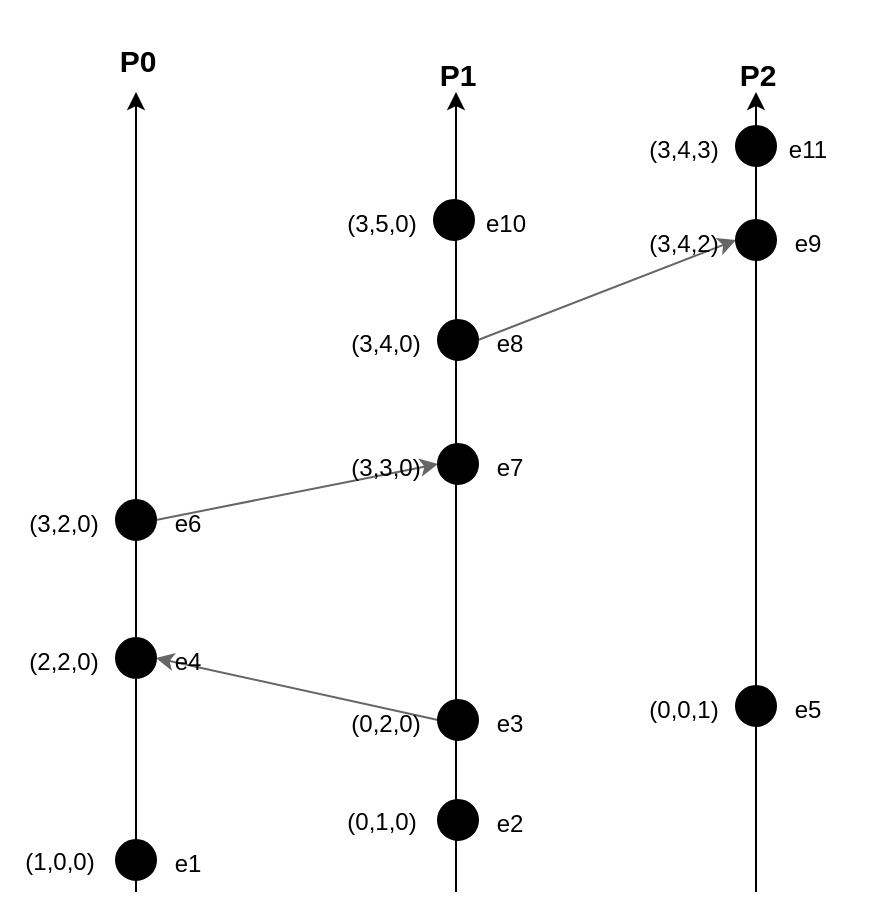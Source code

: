 <mxfile version="22.1.2" type="device" pages="2">
  <diagram name="vectorclock" id="mvJ5PB_zIxOmaFVyFYum">
    <mxGraphModel dx="940" dy="550" grid="1" gridSize="10" guides="1" tooltips="1" connect="1" arrows="1" fold="1" page="1" pageScale="1" pageWidth="4681" pageHeight="3300" math="0" shadow="0">
      <root>
        <mxCell id="0" />
        <mxCell id="1" parent="0" />
        <mxCell id="xpLbJqiMKpqN67bAywRI-43" style="rounded=0;orthogonalLoop=1;jettySize=auto;html=1;exitX=1;exitY=0.5;exitDx=0;exitDy=0;entryX=0;entryY=0.5;entryDx=0;entryDy=0;fillColor=#f5f5f5;strokeColor=#666666;" parent="1" source="xpLbJqiMKpqN67bAywRI-38" target="xpLbJqiMKpqN67bAywRI-41" edge="1">
          <mxGeometry relative="1" as="geometry" />
        </mxCell>
        <mxCell id="xpLbJqiMKpqN67bAywRI-36" style="rounded=0;orthogonalLoop=1;jettySize=auto;html=1;exitX=1;exitY=0.5;exitDx=0;exitDy=0;entryX=0;entryY=0.5;entryDx=0;entryDy=0;fillColor=#f5f5f5;strokeColor=#666666;" parent="1" source="xpLbJqiMKpqN67bAywRI-30" target="xpLbJqiMKpqN67bAywRI-33" edge="1">
          <mxGeometry relative="1" as="geometry" />
        </mxCell>
        <mxCell id="xpLbJqiMKpqN67bAywRI-22" style="rounded=0;orthogonalLoop=1;jettySize=auto;html=1;exitX=0;exitY=0.5;exitDx=0;exitDy=0;entryX=1;entryY=0.5;entryDx=0;entryDy=0;fillColor=#f5f5f5;strokeColor=#666666;" parent="1" source="xpLbJqiMKpqN67bAywRI-12" target="xpLbJqiMKpqN67bAywRI-20" edge="1">
          <mxGeometry relative="1" as="geometry">
            <mxPoint x="940" y="550" as="targetPoint" />
          </mxGeometry>
        </mxCell>
        <mxCell id="xpLbJqiMKpqN67bAywRI-7" value="e1" style="text;html=1;strokeColor=none;fillColor=none;align=center;verticalAlign=middle;whiteSpace=wrap;rounded=0;" parent="1" vertex="1">
          <mxGeometry x="866" y="651" width="60" height="30" as="geometry" />
        </mxCell>
        <mxCell id="aGmxjaSEF1w1kjYjjF3X-1" value="" style="endArrow=classic;html=1;rounded=0;" parent="1" edge="1">
          <mxGeometry width="50" height="50" relative="1" as="geometry">
            <mxPoint x="870" y="680" as="sourcePoint" />
            <mxPoint x="870" y="280" as="targetPoint" />
          </mxGeometry>
        </mxCell>
        <mxCell id="aGmxjaSEF1w1kjYjjF3X-4" value="&lt;b&gt;&lt;font style=&quot;font-size: 15px;&quot;&gt;P0&lt;/font&gt;&lt;/b&gt;" style="text;html=1;strokeColor=none;fillColor=none;align=center;verticalAlign=middle;whiteSpace=wrap;rounded=0;flipV=0;flipH=1;direction=north;" parent="1" vertex="1">
          <mxGeometry x="856" y="234" width="30" height="60" as="geometry" />
        </mxCell>
        <mxCell id="aGmxjaSEF1w1kjYjjF3X-5" value="&lt;b&gt;&lt;font style=&quot;font-size: 15px;&quot;&gt;P1&lt;br&gt;&lt;/font&gt;&lt;/b&gt;" style="text;html=1;strokeColor=none;fillColor=none;align=center;verticalAlign=middle;whiteSpace=wrap;rounded=0;flipV=0;flipH=1;direction=north;" parent="1" vertex="1">
          <mxGeometry x="1016" y="241" width="30" height="60" as="geometry" />
        </mxCell>
        <mxCell id="aGmxjaSEF1w1kjYjjF3X-6" value="&lt;b&gt;&lt;font style=&quot;font-size: 15px;&quot;&gt;P2&lt;/font&gt;&lt;/b&gt;" style="text;html=1;strokeColor=none;fillColor=none;align=center;verticalAlign=middle;whiteSpace=wrap;rounded=0;flipV=0;flipH=1;direction=north;" parent="1" vertex="1">
          <mxGeometry x="1166" y="241" width="30" height="60" as="geometry" />
        </mxCell>
        <mxCell id="xpLbJqiMKpqN67bAywRI-1" value="" style="endArrow=classic;html=1;rounded=0;" parent="1" edge="1">
          <mxGeometry width="50" height="50" relative="1" as="geometry">
            <mxPoint x="1180" y="680" as="sourcePoint" />
            <mxPoint x="1180" y="280" as="targetPoint" />
          </mxGeometry>
        </mxCell>
        <mxCell id="xpLbJqiMKpqN67bAywRI-2" value="" style="endArrow=classic;html=1;rounded=0;" parent="1" edge="1">
          <mxGeometry width="50" height="50" relative="1" as="geometry">
            <mxPoint x="1030" y="680" as="sourcePoint" />
            <mxPoint x="1030" y="280" as="targetPoint" />
          </mxGeometry>
        </mxCell>
        <mxCell id="xpLbJqiMKpqN67bAywRI-3" value="" style="ellipse;whiteSpace=wrap;html=1;aspect=fixed;fillColor=#000000;" parent="1" vertex="1">
          <mxGeometry x="860" y="654" width="20" height="20" as="geometry" />
        </mxCell>
        <mxCell id="xpLbJqiMKpqN67bAywRI-6" value="(1,0,0)" style="text;html=1;strokeColor=none;fillColor=none;align=center;verticalAlign=middle;whiteSpace=wrap;rounded=0;" parent="1" vertex="1">
          <mxGeometry x="802" y="650" width="60" height="30" as="geometry" />
        </mxCell>
        <mxCell id="xpLbJqiMKpqN67bAywRI-8" value="e2" style="text;html=1;strokeColor=none;fillColor=none;align=center;verticalAlign=middle;whiteSpace=wrap;rounded=0;" parent="1" vertex="1">
          <mxGeometry x="1027" y="631" width="60" height="30" as="geometry" />
        </mxCell>
        <mxCell id="xpLbJqiMKpqN67bAywRI-9" value="" style="ellipse;whiteSpace=wrap;html=1;aspect=fixed;fillColor=#000000;" parent="1" vertex="1">
          <mxGeometry x="1021" y="634" width="20" height="20" as="geometry" />
        </mxCell>
        <mxCell id="xpLbJqiMKpqN67bAywRI-10" value="(0,1,0)" style="text;html=1;strokeColor=none;fillColor=none;align=center;verticalAlign=middle;whiteSpace=wrap;rounded=0;" parent="1" vertex="1">
          <mxGeometry x="963" y="630" width="60" height="30" as="geometry" />
        </mxCell>
        <mxCell id="xpLbJqiMKpqN67bAywRI-11" value="e3" style="text;html=1;strokeColor=none;fillColor=none;align=center;verticalAlign=middle;whiteSpace=wrap;rounded=0;" parent="1" vertex="1">
          <mxGeometry x="1027" y="581" width="60" height="30" as="geometry" />
        </mxCell>
        <mxCell id="xpLbJqiMKpqN67bAywRI-13" value="(0,2,0)" style="text;html=1;strokeColor=none;fillColor=none;align=center;verticalAlign=middle;whiteSpace=wrap;rounded=0;movable=0;resizable=0;rotatable=0;deletable=0;editable=0;locked=1;connectable=0;" parent="1" vertex="1">
          <mxGeometry x="963" y="580" width="64" height="32" as="geometry" />
        </mxCell>
        <mxCell id="xpLbJqiMKpqN67bAywRI-19" value="e4" style="text;html=1;strokeColor=none;fillColor=none;align=center;verticalAlign=middle;whiteSpace=wrap;rounded=0;" parent="1" vertex="1">
          <mxGeometry x="866" y="550" width="60" height="30" as="geometry" />
        </mxCell>
        <mxCell id="xpLbJqiMKpqN67bAywRI-20" value="" style="ellipse;whiteSpace=wrap;html=1;aspect=fixed;fillColor=#000000;" parent="1" vertex="1">
          <mxGeometry x="860" y="553" width="20" height="20" as="geometry" />
        </mxCell>
        <mxCell id="xpLbJqiMKpqN67bAywRI-21" value="(2,2,0)" style="text;html=1;strokeColor=none;fillColor=none;align=center;verticalAlign=middle;whiteSpace=wrap;rounded=0;" parent="1" vertex="1">
          <mxGeometry x="802" y="549" width="64" height="32" as="geometry" />
        </mxCell>
        <mxCell id="xpLbJqiMKpqN67bAywRI-12" value="" style="ellipse;whiteSpace=wrap;html=1;aspect=fixed;fillColor=#000000;" parent="1" vertex="1">
          <mxGeometry x="1021" y="584" width="20" height="20" as="geometry" />
        </mxCell>
        <mxCell id="xpLbJqiMKpqN67bAywRI-26" value="e5" style="text;html=1;strokeColor=none;fillColor=none;align=center;verticalAlign=middle;whiteSpace=wrap;rounded=0;" parent="1" vertex="1">
          <mxGeometry x="1176" y="574" width="60" height="30" as="geometry" />
        </mxCell>
        <mxCell id="xpLbJqiMKpqN67bAywRI-27" value="" style="ellipse;whiteSpace=wrap;html=1;aspect=fixed;fillColor=#000000;" parent="1" vertex="1">
          <mxGeometry x="1170" y="577" width="20" height="20" as="geometry" />
        </mxCell>
        <mxCell id="xpLbJqiMKpqN67bAywRI-28" value="(0,0,1)" style="text;html=1;strokeColor=none;fillColor=none;align=center;verticalAlign=middle;whiteSpace=wrap;rounded=0;" parent="1" vertex="1">
          <mxGeometry x="1112" y="573" width="64" height="32" as="geometry" />
        </mxCell>
        <mxCell id="xpLbJqiMKpqN67bAywRI-29" value="e6" style="text;html=1;strokeColor=none;fillColor=none;align=center;verticalAlign=middle;whiteSpace=wrap;rounded=0;movable=0;resizable=0;rotatable=0;deletable=0;editable=0;locked=1;connectable=0;" parent="1" vertex="1">
          <mxGeometry x="866" y="481" width="60" height="30" as="geometry" />
        </mxCell>
        <mxCell id="xpLbJqiMKpqN67bAywRI-30" value="" style="ellipse;whiteSpace=wrap;html=1;aspect=fixed;fillColor=#000000;" parent="1" vertex="1">
          <mxGeometry x="860" y="484" width="20" height="20" as="geometry" />
        </mxCell>
        <mxCell id="xpLbJqiMKpqN67bAywRI-31" value="(3,2,0)" style="text;html=1;strokeColor=none;fillColor=none;align=center;verticalAlign=middle;whiteSpace=wrap;rounded=0;" parent="1" vertex="1">
          <mxGeometry x="802" y="480" width="64" height="32" as="geometry" />
        </mxCell>
        <mxCell id="xpLbJqiMKpqN67bAywRI-32" value="e7" style="text;html=1;strokeColor=none;fillColor=none;align=center;verticalAlign=middle;whiteSpace=wrap;rounded=0;" parent="1" vertex="1">
          <mxGeometry x="1027" y="453" width="60" height="30" as="geometry" />
        </mxCell>
        <mxCell id="xpLbJqiMKpqN67bAywRI-33" value="" style="ellipse;whiteSpace=wrap;html=1;aspect=fixed;fillColor=#000000;" parent="1" vertex="1">
          <mxGeometry x="1021" y="456" width="20" height="20" as="geometry" />
        </mxCell>
        <mxCell id="xpLbJqiMKpqN67bAywRI-34" value="(3,3,0)" style="text;html=1;strokeColor=none;fillColor=none;align=center;verticalAlign=middle;whiteSpace=wrap;rounded=0;movable=0;resizable=0;rotatable=0;deletable=0;editable=0;locked=1;connectable=0;" parent="1" vertex="1">
          <mxGeometry x="963" y="452" width="64" height="32" as="geometry" />
        </mxCell>
        <mxCell id="xpLbJqiMKpqN67bAywRI-37" value="e8" style="text;html=1;strokeColor=none;fillColor=none;align=center;verticalAlign=middle;whiteSpace=wrap;rounded=0;movable=1;resizable=1;rotatable=1;deletable=1;editable=1;locked=0;connectable=1;" parent="1" vertex="1">
          <mxGeometry x="1027" y="391" width="60" height="30" as="geometry" />
        </mxCell>
        <mxCell id="xpLbJqiMKpqN67bAywRI-38" value="" style="ellipse;whiteSpace=wrap;html=1;aspect=fixed;fillColor=#000000;" parent="1" vertex="1">
          <mxGeometry x="1021" y="394" width="20" height="20" as="geometry" />
        </mxCell>
        <mxCell id="xpLbJqiMKpqN67bAywRI-39" value="(3,4,0)" style="text;html=1;strokeColor=none;fillColor=none;align=center;verticalAlign=middle;whiteSpace=wrap;rounded=0;" parent="1" vertex="1">
          <mxGeometry x="963" y="390" width="64" height="32" as="geometry" />
        </mxCell>
        <mxCell id="xpLbJqiMKpqN67bAywRI-40" value="e9" style="text;html=1;strokeColor=none;fillColor=none;align=center;verticalAlign=middle;whiteSpace=wrap;rounded=0;" parent="1" vertex="1">
          <mxGeometry x="1176" y="341" width="60" height="30" as="geometry" />
        </mxCell>
        <mxCell id="xpLbJqiMKpqN67bAywRI-41" value="" style="ellipse;whiteSpace=wrap;html=1;aspect=fixed;fillColor=#000000;" parent="1" vertex="1">
          <mxGeometry x="1170" y="344" width="20" height="20" as="geometry" />
        </mxCell>
        <mxCell id="xpLbJqiMKpqN67bAywRI-42" value="(3,4,2)" style="text;html=1;strokeColor=none;fillColor=none;align=center;verticalAlign=middle;whiteSpace=wrap;rounded=0;movable=0;resizable=0;rotatable=0;deletable=0;editable=0;locked=1;connectable=0;" parent="1" vertex="1">
          <mxGeometry x="1112" y="340" width="64" height="32" as="geometry" />
        </mxCell>
        <mxCell id="hOPizoayvzZyIqVzo8zs-2" value="e10" style="text;html=1;strokeColor=none;fillColor=none;align=center;verticalAlign=middle;whiteSpace=wrap;rounded=0;movable=1;resizable=1;rotatable=1;deletable=1;editable=1;locked=0;connectable=1;" vertex="1" parent="1">
          <mxGeometry x="1025" y="331" width="60" height="30" as="geometry" />
        </mxCell>
        <mxCell id="hOPizoayvzZyIqVzo8zs-3" value="" style="ellipse;whiteSpace=wrap;html=1;aspect=fixed;fillColor=#000000;" vertex="1" parent="1">
          <mxGeometry x="1019" y="334" width="20" height="20" as="geometry" />
        </mxCell>
        <mxCell id="hOPizoayvzZyIqVzo8zs-4" value="(3,5,0)" style="text;html=1;strokeColor=none;fillColor=none;align=center;verticalAlign=middle;whiteSpace=wrap;rounded=0;" vertex="1" parent="1">
          <mxGeometry x="961" y="330" width="64" height="32" as="geometry" />
        </mxCell>
        <mxCell id="hOPizoayvzZyIqVzo8zs-5" value="e11" style="text;html=1;strokeColor=none;fillColor=none;align=center;verticalAlign=middle;whiteSpace=wrap;rounded=0;movable=1;resizable=1;rotatable=1;deletable=1;editable=1;locked=0;connectable=1;" vertex="1" parent="1">
          <mxGeometry x="1176" y="294" width="60" height="30" as="geometry" />
        </mxCell>
        <mxCell id="hOPizoayvzZyIqVzo8zs-6" value="" style="ellipse;whiteSpace=wrap;html=1;aspect=fixed;fillColor=#000000;" vertex="1" parent="1">
          <mxGeometry x="1170" y="297" width="20" height="20" as="geometry" />
        </mxCell>
        <mxCell id="hOPizoayvzZyIqVzo8zs-7" value="(3,4,3)" style="text;html=1;strokeColor=none;fillColor=none;align=center;verticalAlign=middle;whiteSpace=wrap;rounded=0;" vertex="1" parent="1">
          <mxGeometry x="1112" y="293" width="64" height="32" as="geometry" />
        </mxCell>
      </root>
    </mxGraphModel>
  </diagram>
  <diagram id="uHxWDa-7qmONt0nBXp1g" name="lamport">
    <mxGraphModel dx="1034" dy="605" grid="1" gridSize="10" guides="1" tooltips="1" connect="1" arrows="1" fold="1" page="1" pageScale="1" pageWidth="4681" pageHeight="3300" math="0" shadow="0">
      <root>
        <mxCell id="0" />
        <mxCell id="1" parent="0" />
        <mxCell id="y3H7FIBjeK0lIOTBNnNM-1" style="rounded=0;orthogonalLoop=1;jettySize=auto;html=1;exitX=1;exitY=0.5;exitDx=0;exitDy=0;entryX=0;entryY=0.5;entryDx=0;entryDy=0;fillColor=#f5f5f5;strokeColor=#666666;" parent="1" source="y3H7FIBjeK0lIOTBNnNM-32" target="y3H7FIBjeK0lIOTBNnNM-35" edge="1">
          <mxGeometry relative="1" as="geometry" />
        </mxCell>
        <mxCell id="y3H7FIBjeK0lIOTBNnNM-2" style="rounded=0;orthogonalLoop=1;jettySize=auto;html=1;exitX=1;exitY=0.5;exitDx=0;exitDy=0;entryX=0;entryY=0.5;entryDx=0;entryDy=0;fillColor=#f5f5f5;strokeColor=#666666;" parent="1" source="y3H7FIBjeK0lIOTBNnNM-26" target="y3H7FIBjeK0lIOTBNnNM-29" edge="1">
          <mxGeometry relative="1" as="geometry" />
        </mxCell>
        <mxCell id="y3H7FIBjeK0lIOTBNnNM-3" style="rounded=0;orthogonalLoop=1;jettySize=auto;html=1;exitX=0;exitY=0.5;exitDx=0;exitDy=0;entryX=1;entryY=0.5;entryDx=0;entryDy=0;fillColor=#f5f5f5;strokeColor=#666666;" parent="1" source="y3H7FIBjeK0lIOTBNnNM-21" target="y3H7FIBjeK0lIOTBNnNM-19" edge="1">
          <mxGeometry relative="1" as="geometry">
            <mxPoint x="940" y="550" as="targetPoint" />
          </mxGeometry>
        </mxCell>
        <mxCell id="y3H7FIBjeK0lIOTBNnNM-4" value="e1" style="text;html=1;strokeColor=none;fillColor=none;align=center;verticalAlign=middle;whiteSpace=wrap;rounded=0;" parent="1" vertex="1">
          <mxGeometry x="866" y="651" width="60" height="30" as="geometry" />
        </mxCell>
        <mxCell id="y3H7FIBjeK0lIOTBNnNM-5" value="" style="endArrow=classic;html=1;rounded=0;" parent="1" edge="1">
          <mxGeometry width="50" height="50" relative="1" as="geometry">
            <mxPoint x="870" y="680" as="sourcePoint" />
            <mxPoint x="870" y="280" as="targetPoint" />
          </mxGeometry>
        </mxCell>
        <mxCell id="y3H7FIBjeK0lIOTBNnNM-6" value="&lt;b&gt;&lt;font style=&quot;font-size: 15px;&quot;&gt;P0&lt;/font&gt;&lt;/b&gt;" style="text;html=1;strokeColor=none;fillColor=none;align=center;verticalAlign=middle;whiteSpace=wrap;rounded=0;flipV=0;flipH=1;direction=north;" parent="1" vertex="1">
          <mxGeometry x="856" y="240" width="30" height="60" as="geometry" />
        </mxCell>
        <mxCell id="y3H7FIBjeK0lIOTBNnNM-7" value="&lt;b&gt;&lt;font style=&quot;font-size: 15px;&quot;&gt;P1&lt;br&gt;&lt;/font&gt;&lt;/b&gt;" style="text;html=1;strokeColor=none;fillColor=none;align=center;verticalAlign=middle;whiteSpace=wrap;rounded=0;flipV=0;flipH=1;direction=north;" parent="1" vertex="1">
          <mxGeometry x="1016" y="242" width="30" height="60" as="geometry" />
        </mxCell>
        <mxCell id="y3H7FIBjeK0lIOTBNnNM-8" value="&lt;b&gt;&lt;font style=&quot;font-size: 15px;&quot;&gt;P2&lt;/font&gt;&lt;/b&gt;" style="text;html=1;strokeColor=none;fillColor=none;align=center;verticalAlign=middle;whiteSpace=wrap;rounded=0;flipV=0;flipH=1;direction=north;" parent="1" vertex="1">
          <mxGeometry x="1166" y="242" width="30" height="60" as="geometry" />
        </mxCell>
        <mxCell id="y3H7FIBjeK0lIOTBNnNM-9" value="" style="endArrow=classic;html=1;rounded=0;" parent="1" edge="1">
          <mxGeometry width="50" height="50" relative="1" as="geometry">
            <mxPoint x="1180" y="680" as="sourcePoint" />
            <mxPoint x="1180" y="280" as="targetPoint" />
          </mxGeometry>
        </mxCell>
        <mxCell id="y3H7FIBjeK0lIOTBNnNM-10" value="" style="endArrow=classic;html=1;rounded=0;" parent="1" edge="1">
          <mxGeometry width="50" height="50" relative="1" as="geometry">
            <mxPoint x="1030" y="680" as="sourcePoint" />
            <mxPoint x="1030" y="280" as="targetPoint" />
          </mxGeometry>
        </mxCell>
        <mxCell id="y3H7FIBjeK0lIOTBNnNM-11" value="" style="ellipse;whiteSpace=wrap;html=1;aspect=fixed;fillColor=#000000;" parent="1" vertex="1">
          <mxGeometry x="860" y="654" width="20" height="20" as="geometry" />
        </mxCell>
        <mxCell id="y3H7FIBjeK0lIOTBNnNM-12" value="1" style="text;html=1;strokeColor=none;fillColor=none;align=center;verticalAlign=middle;whiteSpace=wrap;rounded=0;" parent="1" vertex="1">
          <mxGeometry x="802" y="650" width="60" height="30" as="geometry" />
        </mxCell>
        <mxCell id="y3H7FIBjeK0lIOTBNnNM-13" value="e2" style="text;html=1;strokeColor=none;fillColor=none;align=center;verticalAlign=middle;whiteSpace=wrap;rounded=0;" parent="1" vertex="1">
          <mxGeometry x="1027" y="631" width="60" height="30" as="geometry" />
        </mxCell>
        <mxCell id="y3H7FIBjeK0lIOTBNnNM-14" value="" style="ellipse;whiteSpace=wrap;html=1;aspect=fixed;fillColor=#000000;" parent="1" vertex="1">
          <mxGeometry x="1021" y="634" width="20" height="20" as="geometry" />
        </mxCell>
        <mxCell id="y3H7FIBjeK0lIOTBNnNM-15" value="1" style="text;html=1;strokeColor=none;fillColor=none;align=center;verticalAlign=middle;whiteSpace=wrap;rounded=0;" parent="1" vertex="1">
          <mxGeometry x="963" y="630" width="60" height="30" as="geometry" />
        </mxCell>
        <mxCell id="y3H7FIBjeK0lIOTBNnNM-16" value="e3" style="text;html=1;strokeColor=none;fillColor=none;align=center;verticalAlign=middle;whiteSpace=wrap;rounded=0;" parent="1" vertex="1">
          <mxGeometry x="1027" y="581" width="60" height="30" as="geometry" />
        </mxCell>
        <mxCell id="y3H7FIBjeK0lIOTBNnNM-17" value="2" style="text;html=1;strokeColor=none;fillColor=none;align=center;verticalAlign=middle;whiteSpace=wrap;rounded=0;movable=1;resizable=1;rotatable=1;deletable=1;editable=1;locked=0;connectable=1;" parent="1" vertex="1">
          <mxGeometry x="963" y="580" width="64" height="32" as="geometry" />
        </mxCell>
        <mxCell id="y3H7FIBjeK0lIOTBNnNM-18" value="e4" style="text;html=1;strokeColor=none;fillColor=none;align=center;verticalAlign=middle;whiteSpace=wrap;rounded=0;" parent="1" vertex="1">
          <mxGeometry x="866" y="550" width="60" height="30" as="geometry" />
        </mxCell>
        <mxCell id="y3H7FIBjeK0lIOTBNnNM-19" value="" style="ellipse;whiteSpace=wrap;html=1;aspect=fixed;fillColor=#000000;" parent="1" vertex="1">
          <mxGeometry x="860" y="553" width="20" height="20" as="geometry" />
        </mxCell>
        <mxCell id="y3H7FIBjeK0lIOTBNnNM-20" value="3" style="text;html=1;strokeColor=none;fillColor=none;align=center;verticalAlign=middle;whiteSpace=wrap;rounded=0;" parent="1" vertex="1">
          <mxGeometry x="802" y="549" width="64" height="32" as="geometry" />
        </mxCell>
        <mxCell id="y3H7FIBjeK0lIOTBNnNM-21" value="" style="ellipse;whiteSpace=wrap;html=1;aspect=fixed;fillColor=#000000;" parent="1" vertex="1">
          <mxGeometry x="1021" y="584" width="20" height="20" as="geometry" />
        </mxCell>
        <mxCell id="y3H7FIBjeK0lIOTBNnNM-22" value="e5" style="text;html=1;strokeColor=none;fillColor=none;align=center;verticalAlign=middle;whiteSpace=wrap;rounded=0;" parent="1" vertex="1">
          <mxGeometry x="1176" y="574" width="60" height="30" as="geometry" />
        </mxCell>
        <mxCell id="y3H7FIBjeK0lIOTBNnNM-23" value="" style="ellipse;whiteSpace=wrap;html=1;aspect=fixed;fillColor=#000000;" parent="1" vertex="1">
          <mxGeometry x="1170" y="577" width="20" height="20" as="geometry" />
        </mxCell>
        <mxCell id="y3H7FIBjeK0lIOTBNnNM-24" value="1" style="text;html=1;strokeColor=none;fillColor=none;align=center;verticalAlign=middle;whiteSpace=wrap;rounded=0;" parent="1" vertex="1">
          <mxGeometry x="1112" y="573" width="64" height="32" as="geometry" />
        </mxCell>
        <mxCell id="y3H7FIBjeK0lIOTBNnNM-25" value="e6" style="text;html=1;strokeColor=none;fillColor=none;align=center;verticalAlign=middle;whiteSpace=wrap;rounded=0;movable=0;resizable=0;rotatable=0;deletable=0;editable=0;locked=1;connectable=0;" parent="1" vertex="1">
          <mxGeometry x="866" y="481" width="60" height="30" as="geometry" />
        </mxCell>
        <mxCell id="y3H7FIBjeK0lIOTBNnNM-26" value="" style="ellipse;whiteSpace=wrap;html=1;aspect=fixed;fillColor=#000000;" parent="1" vertex="1">
          <mxGeometry x="860" y="484" width="20" height="20" as="geometry" />
        </mxCell>
        <mxCell id="y3H7FIBjeK0lIOTBNnNM-27" value="4" style="text;html=1;strokeColor=none;fillColor=none;align=center;verticalAlign=middle;whiteSpace=wrap;rounded=0;" parent="1" vertex="1">
          <mxGeometry x="802" y="480" width="64" height="32" as="geometry" />
        </mxCell>
        <mxCell id="y3H7FIBjeK0lIOTBNnNM-28" value="e7" style="text;html=1;strokeColor=none;fillColor=none;align=center;verticalAlign=middle;whiteSpace=wrap;rounded=0;" parent="1" vertex="1">
          <mxGeometry x="1027" y="453" width="60" height="30" as="geometry" />
        </mxCell>
        <mxCell id="y3H7FIBjeK0lIOTBNnNM-29" value="" style="ellipse;whiteSpace=wrap;html=1;aspect=fixed;fillColor=#000000;" parent="1" vertex="1">
          <mxGeometry x="1021" y="456" width="20" height="20" as="geometry" />
        </mxCell>
        <mxCell id="y3H7FIBjeK0lIOTBNnNM-30" value="5" style="text;html=1;strokeColor=none;fillColor=none;align=center;verticalAlign=middle;whiteSpace=wrap;rounded=0;movable=1;resizable=1;rotatable=1;deletable=1;editable=1;locked=0;connectable=1;" parent="1" vertex="1">
          <mxGeometry x="963" y="452" width="64" height="32" as="geometry" />
        </mxCell>
        <mxCell id="y3H7FIBjeK0lIOTBNnNM-31" value="e8" style="text;html=1;strokeColor=none;fillColor=none;align=center;verticalAlign=middle;whiteSpace=wrap;rounded=0;movable=0;resizable=0;rotatable=0;deletable=0;editable=0;locked=1;connectable=0;" parent="1" vertex="1">
          <mxGeometry x="1027" y="391" width="60" height="30" as="geometry" />
        </mxCell>
        <mxCell id="y3H7FIBjeK0lIOTBNnNM-32" value="" style="ellipse;whiteSpace=wrap;html=1;aspect=fixed;fillColor=#000000;" parent="1" vertex="1">
          <mxGeometry x="1021" y="394" width="20" height="20" as="geometry" />
        </mxCell>
        <mxCell id="y3H7FIBjeK0lIOTBNnNM-33" value="6" style="text;html=1;strokeColor=none;fillColor=none;align=center;verticalAlign=middle;whiteSpace=wrap;rounded=0;" parent="1" vertex="1">
          <mxGeometry x="963" y="390" width="64" height="32" as="geometry" />
        </mxCell>
        <mxCell id="y3H7FIBjeK0lIOTBNnNM-34" value="e9" style="text;html=1;strokeColor=none;fillColor=none;align=center;verticalAlign=middle;whiteSpace=wrap;rounded=0;" parent="1" vertex="1">
          <mxGeometry x="1176" y="341" width="60" height="30" as="geometry" />
        </mxCell>
        <mxCell id="y3H7FIBjeK0lIOTBNnNM-35" value="" style="ellipse;whiteSpace=wrap;html=1;aspect=fixed;fillColor=#000000;" parent="1" vertex="1">
          <mxGeometry x="1170" y="344" width="20" height="20" as="geometry" />
        </mxCell>
        <mxCell id="y3H7FIBjeK0lIOTBNnNM-36" value="7" style="text;html=1;strokeColor=none;fillColor=none;align=center;verticalAlign=middle;whiteSpace=wrap;rounded=0;movable=1;resizable=1;rotatable=1;deletable=1;editable=1;locked=0;connectable=1;" parent="1" vertex="1">
          <mxGeometry x="1112" y="340" width="64" height="32" as="geometry" />
        </mxCell>
        <mxCell id="ZlKv8nmfK3X-z1T0A8qP-1" value="e10" style="text;html=1;strokeColor=none;fillColor=none;align=center;verticalAlign=middle;whiteSpace=wrap;rounded=0;movable=1;resizable=1;rotatable=1;deletable=1;editable=1;locked=0;connectable=1;" vertex="1" parent="1">
          <mxGeometry x="1025" y="327" width="60" height="30" as="geometry" />
        </mxCell>
        <mxCell id="ZlKv8nmfK3X-z1T0A8qP-2" value="" style="ellipse;whiteSpace=wrap;html=1;aspect=fixed;fillColor=#000000;" vertex="1" parent="1">
          <mxGeometry x="1019" y="330" width="20" height="20" as="geometry" />
        </mxCell>
        <mxCell id="ZlKv8nmfK3X-z1T0A8qP-3" value="7" style="text;html=1;strokeColor=none;fillColor=none;align=center;verticalAlign=middle;whiteSpace=wrap;rounded=0;" vertex="1" parent="1">
          <mxGeometry x="961" y="326" width="64" height="32" as="geometry" />
        </mxCell>
        <mxCell id="ZlKv8nmfK3X-z1T0A8qP-4" value="e11" style="text;html=1;strokeColor=none;fillColor=none;align=center;verticalAlign=middle;whiteSpace=wrap;rounded=0;movable=1;resizable=1;rotatable=1;deletable=1;editable=1;locked=0;connectable=1;" vertex="1" parent="1">
          <mxGeometry x="1176" y="290" width="60" height="30" as="geometry" />
        </mxCell>
        <mxCell id="ZlKv8nmfK3X-z1T0A8qP-5" value="" style="ellipse;whiteSpace=wrap;html=1;aspect=fixed;fillColor=#000000;" vertex="1" parent="1">
          <mxGeometry x="1170" y="293" width="20" height="20" as="geometry" />
        </mxCell>
        <mxCell id="ZlKv8nmfK3X-z1T0A8qP-6" value="8" style="text;html=1;strokeColor=none;fillColor=none;align=center;verticalAlign=middle;whiteSpace=wrap;rounded=0;" vertex="1" parent="1">
          <mxGeometry x="1112" y="289" width="64" height="32" as="geometry" />
        </mxCell>
      </root>
    </mxGraphModel>
  </diagram>
</mxfile>

